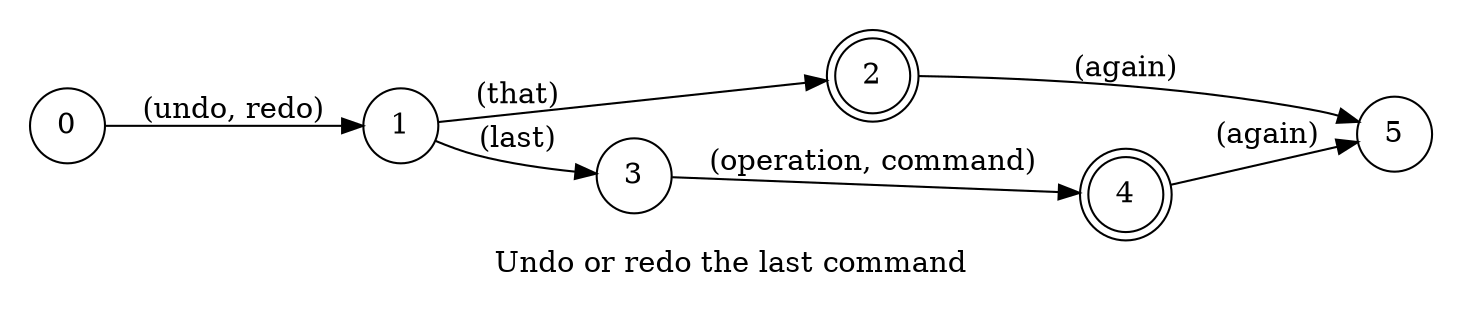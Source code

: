 digraph UndoRedo {
    id="undo_redo";
    label="Undo or redo the last command";
    lang="en-US";
    langName="English";
    pad="0.2";
    rankdir=LR;
    node[shape=doublecircle]; 2 4;
    node[shape=circle];

    0 -> 1 [label="(undo, redo)", store=task];
    1 -> 2 [label="(that)"];
    1 -> 3 [label="(last)"];
    3 -> 4 [label="(operation, command)"];
    {2 4} -> 5 [label="(again)"];

    title="Undo or redo the last operation/command";
    desc="Undo or redo the last operation, used to correct mistakes. Just like CTRL + (Z | Y).";
    examples="
        undo that,
        undo that again,
        redo the last operation,
        undo the last operation again
        redo that
    ";
}